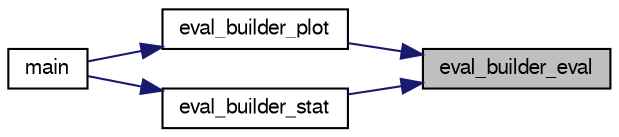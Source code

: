 digraph "eval_builder_eval"
{
 // LATEX_PDF_SIZE
  bgcolor="transparent";
  edge [fontname="FreeSans",fontsize="10",labelfontname="FreeSans",labelfontsize="10"];
  node [fontname="FreeSans",fontsize="10",shape=record];
  rankdir="RL";
  Node1 [label="eval_builder_eval",height=0.2,width=0.4,color="black", fillcolor="grey75", style="filled", fontcolor="black",tooltip=" "];
  Node1 -> Node2 [dir="back",color="midnightblue",fontsize="10",style="solid",fontname="FreeSans"];
  Node2 [label="eval_builder_plot",height=0.2,width=0.4,color="black",URL="$eval__builder_8c.html#a5520d2a68d1a52cd8d53058e0e83c7b2",tooltip=" "];
  Node2 -> Node3 [dir="back",color="midnightblue",fontsize="10",style="solid",fontname="FreeSans"];
  Node3 [label="main",height=0.2,width=0.4,color="black",URL="$eval__builder_8c.html#a3c04138a5bfe5d72780bb7e82a18e627",tooltip=" "];
  Node1 -> Node4 [dir="back",color="midnightblue",fontsize="10",style="solid",fontname="FreeSans"];
  Node4 [label="eval_builder_stat",height=0.2,width=0.4,color="black",URL="$eval__builder_8c.html#a744e07a37df9d202ef37ec5cacbba3f2",tooltip=" "];
  Node4 -> Node3 [dir="back",color="midnightblue",fontsize="10",style="solid",fontname="FreeSans"];
}

